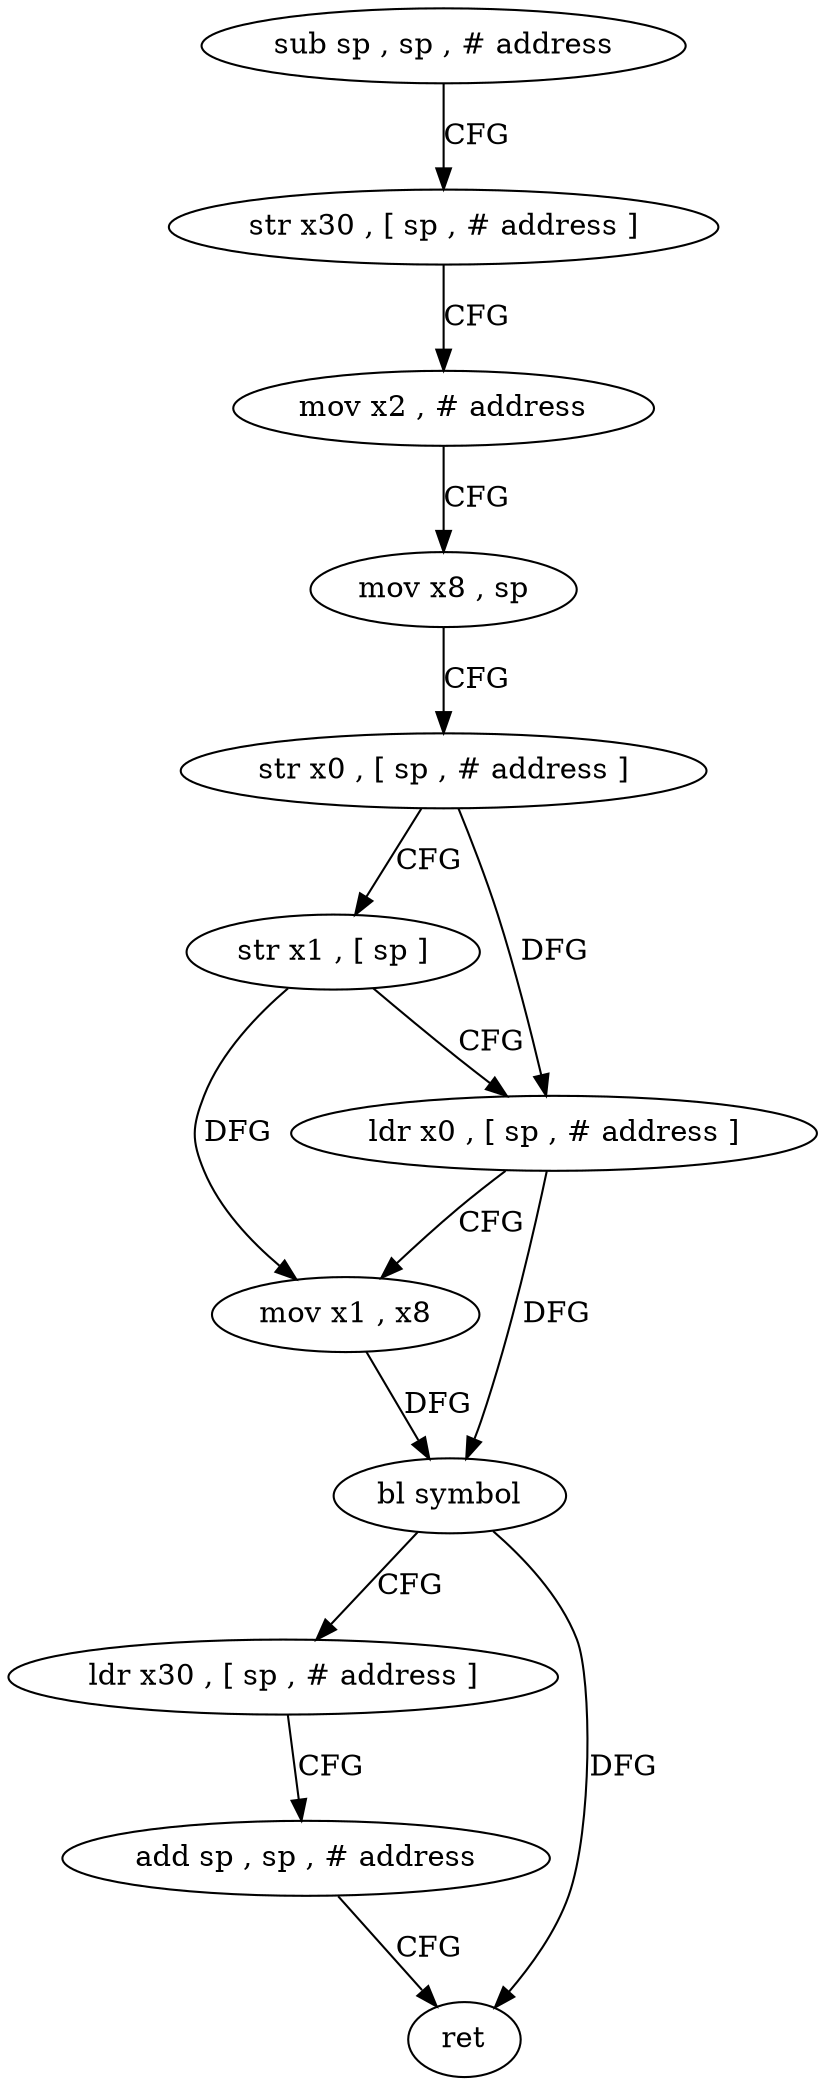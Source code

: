 digraph "func" {
"4298604" [label = "sub sp , sp , # address" ]
"4298608" [label = "str x30 , [ sp , # address ]" ]
"4298612" [label = "mov x2 , # address" ]
"4298616" [label = "mov x8 , sp" ]
"4298620" [label = "str x0 , [ sp , # address ]" ]
"4298624" [label = "str x1 , [ sp ]" ]
"4298628" [label = "ldr x0 , [ sp , # address ]" ]
"4298632" [label = "mov x1 , x8" ]
"4298636" [label = "bl symbol" ]
"4298640" [label = "ldr x30 , [ sp , # address ]" ]
"4298644" [label = "add sp , sp , # address" ]
"4298648" [label = "ret" ]
"4298604" -> "4298608" [ label = "CFG" ]
"4298608" -> "4298612" [ label = "CFG" ]
"4298612" -> "4298616" [ label = "CFG" ]
"4298616" -> "4298620" [ label = "CFG" ]
"4298620" -> "4298624" [ label = "CFG" ]
"4298620" -> "4298628" [ label = "DFG" ]
"4298624" -> "4298628" [ label = "CFG" ]
"4298624" -> "4298632" [ label = "DFG" ]
"4298628" -> "4298632" [ label = "CFG" ]
"4298628" -> "4298636" [ label = "DFG" ]
"4298632" -> "4298636" [ label = "DFG" ]
"4298636" -> "4298640" [ label = "CFG" ]
"4298636" -> "4298648" [ label = "DFG" ]
"4298640" -> "4298644" [ label = "CFG" ]
"4298644" -> "4298648" [ label = "CFG" ]
}
